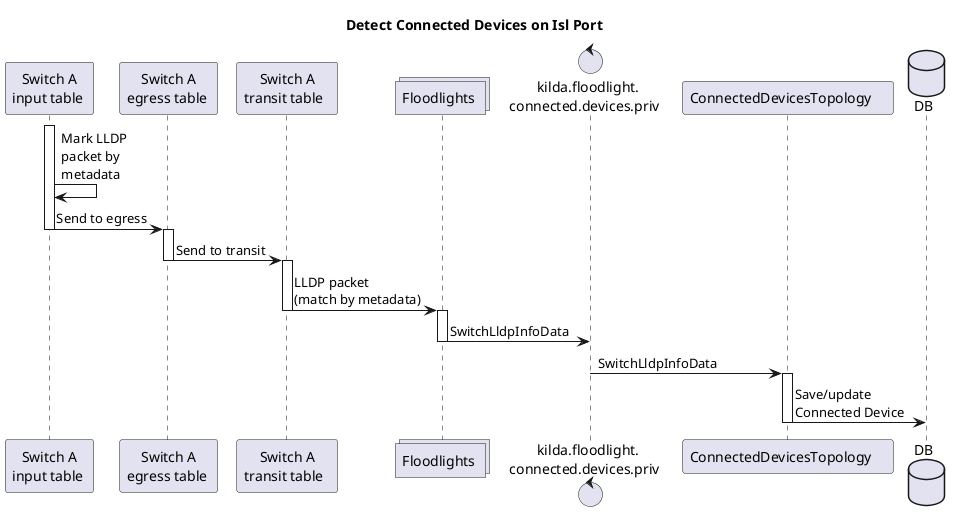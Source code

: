 @startuml
title Detect Connected Devices on Isl Port

participant "Switch A\ninput table " as SWAIT
participant "Switch A\negress table " as SWAE
participant "Switch A\ntransit table  " as SWAT
collections "Floodlights " as FL
control "kilda.floodlight.\nconnected.devices.priv  " as TP
participant "ConnectedDevicesTopology    " as CDT
database DB

activate SWAIT
SWAIT -> SWAIT : Mark LLDP\npacket by\nmetadata
SWAIT -> SWAE: Send to egress
deactivate SWAIT
activate SWAE
SWAE-> SWAT : Send to transit
deactivate SWAE
activate SWAT
SWAT -> FL : LLDP packet\n(match by metadata)
deactivate SWAT
activate FL
FL -> TP : SwitchLldpInfoData
deactivate FL
TP -> CDT : SwitchLldpInfoData
activate CDT
CDT -> DB : Save/update\nConnected Device
deactivate CDT

@enduml
